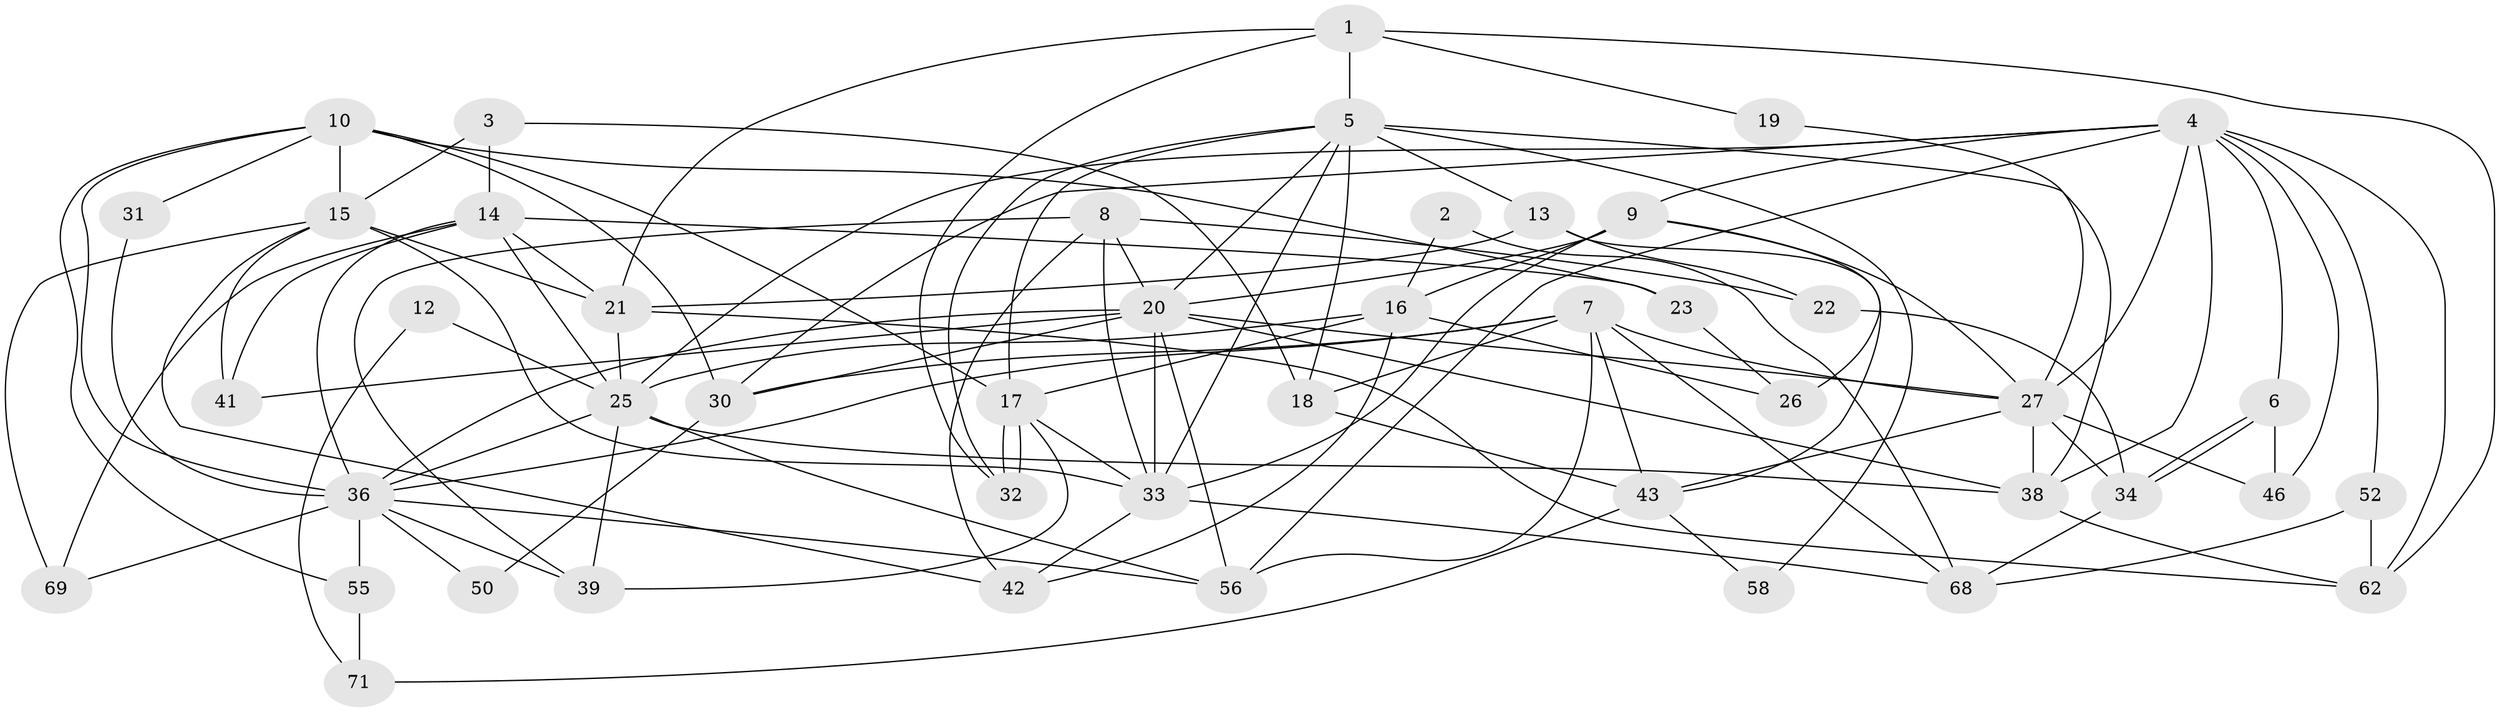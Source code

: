 // original degree distribution, {3: 0.25, 2: 0.1527777777777778, 9: 0.013888888888888888, 5: 0.16666666666666666, 4: 0.2777777777777778, 6: 0.09722222222222222, 7: 0.041666666666666664}
// Generated by graph-tools (version 1.1) at 2025/11/02/27/25 16:11:23]
// undirected, 46 vertices, 116 edges
graph export_dot {
graph [start="1"]
  node [color=gray90,style=filled];
  1 [super="+57"];
  2;
  3 [super="+11"];
  4 [super="+65"];
  5 [super="+70"];
  6 [super="+37"];
  7 [super="+28"];
  8;
  9 [super="+24"];
  10 [super="+63"];
  12;
  13;
  14 [super="+61"];
  15 [super="+53"];
  16 [super="+44"];
  17 [super="+45"];
  18 [super="+35"];
  19;
  20 [super="+51"];
  21 [super="+49"];
  22;
  23;
  25 [super="+29"];
  26;
  27 [super="+40"];
  30 [super="+66"];
  31;
  32;
  33 [super="+72"];
  34 [super="+60"];
  36 [super="+54"];
  38;
  39 [super="+47"];
  41;
  42 [super="+48"];
  43 [super="+67"];
  46;
  50;
  52;
  55;
  56 [super="+59"];
  58;
  62 [super="+64"];
  68;
  69;
  71;
  1 -- 21;
  1 -- 32;
  1 -- 19;
  1 -- 5;
  1 -- 62;
  2 -- 68;
  2 -- 16;
  3 -- 18;
  3 -- 14;
  3 -- 15;
  4 -- 38;
  4 -- 6;
  4 -- 25 [weight=2];
  4 -- 27;
  4 -- 52;
  4 -- 56;
  4 -- 46;
  4 -- 30;
  4 -- 9;
  4 -- 62;
  5 -- 38;
  5 -- 17;
  5 -- 20;
  5 -- 32;
  5 -- 33;
  5 -- 18;
  5 -- 58;
  5 -- 13;
  6 -- 34;
  6 -- 34;
  6 -- 46;
  7 -- 56;
  7 -- 18;
  7 -- 68;
  7 -- 36;
  7 -- 27;
  7 -- 43;
  7 -- 30;
  8 -- 33;
  8 -- 20;
  8 -- 22;
  8 -- 42;
  8 -- 39;
  9 -- 20;
  9 -- 26;
  9 -- 16;
  9 -- 33;
  9 -- 27;
  10 -- 31;
  10 -- 55;
  10 -- 23;
  10 -- 30;
  10 -- 15;
  10 -- 17;
  10 -- 36;
  12 -- 71;
  12 -- 25;
  13 -- 22;
  13 -- 21;
  13 -- 43;
  14 -- 69;
  14 -- 25;
  14 -- 21;
  14 -- 41;
  14 -- 23;
  14 -- 36;
  15 -- 41;
  15 -- 33;
  15 -- 21;
  15 -- 69;
  15 -- 42;
  16 -- 25;
  16 -- 26;
  16 -- 17;
  16 -- 42;
  17 -- 32;
  17 -- 32;
  17 -- 33;
  17 -- 39;
  18 -- 43;
  19 -- 27;
  20 -- 30;
  20 -- 38;
  20 -- 41;
  20 -- 27;
  20 -- 33;
  20 -- 56;
  20 -- 36;
  21 -- 25;
  21 -- 62;
  22 -- 34;
  23 -- 26;
  25 -- 36;
  25 -- 38;
  25 -- 39;
  25 -- 56;
  27 -- 43;
  27 -- 34;
  27 -- 38;
  27 -- 46;
  30 -- 50;
  31 -- 36;
  33 -- 68;
  33 -- 42;
  34 -- 68;
  36 -- 50;
  36 -- 39;
  36 -- 69;
  36 -- 55;
  36 -- 56;
  38 -- 62;
  43 -- 58;
  43 -- 71;
  52 -- 62;
  52 -- 68;
  55 -- 71;
}

